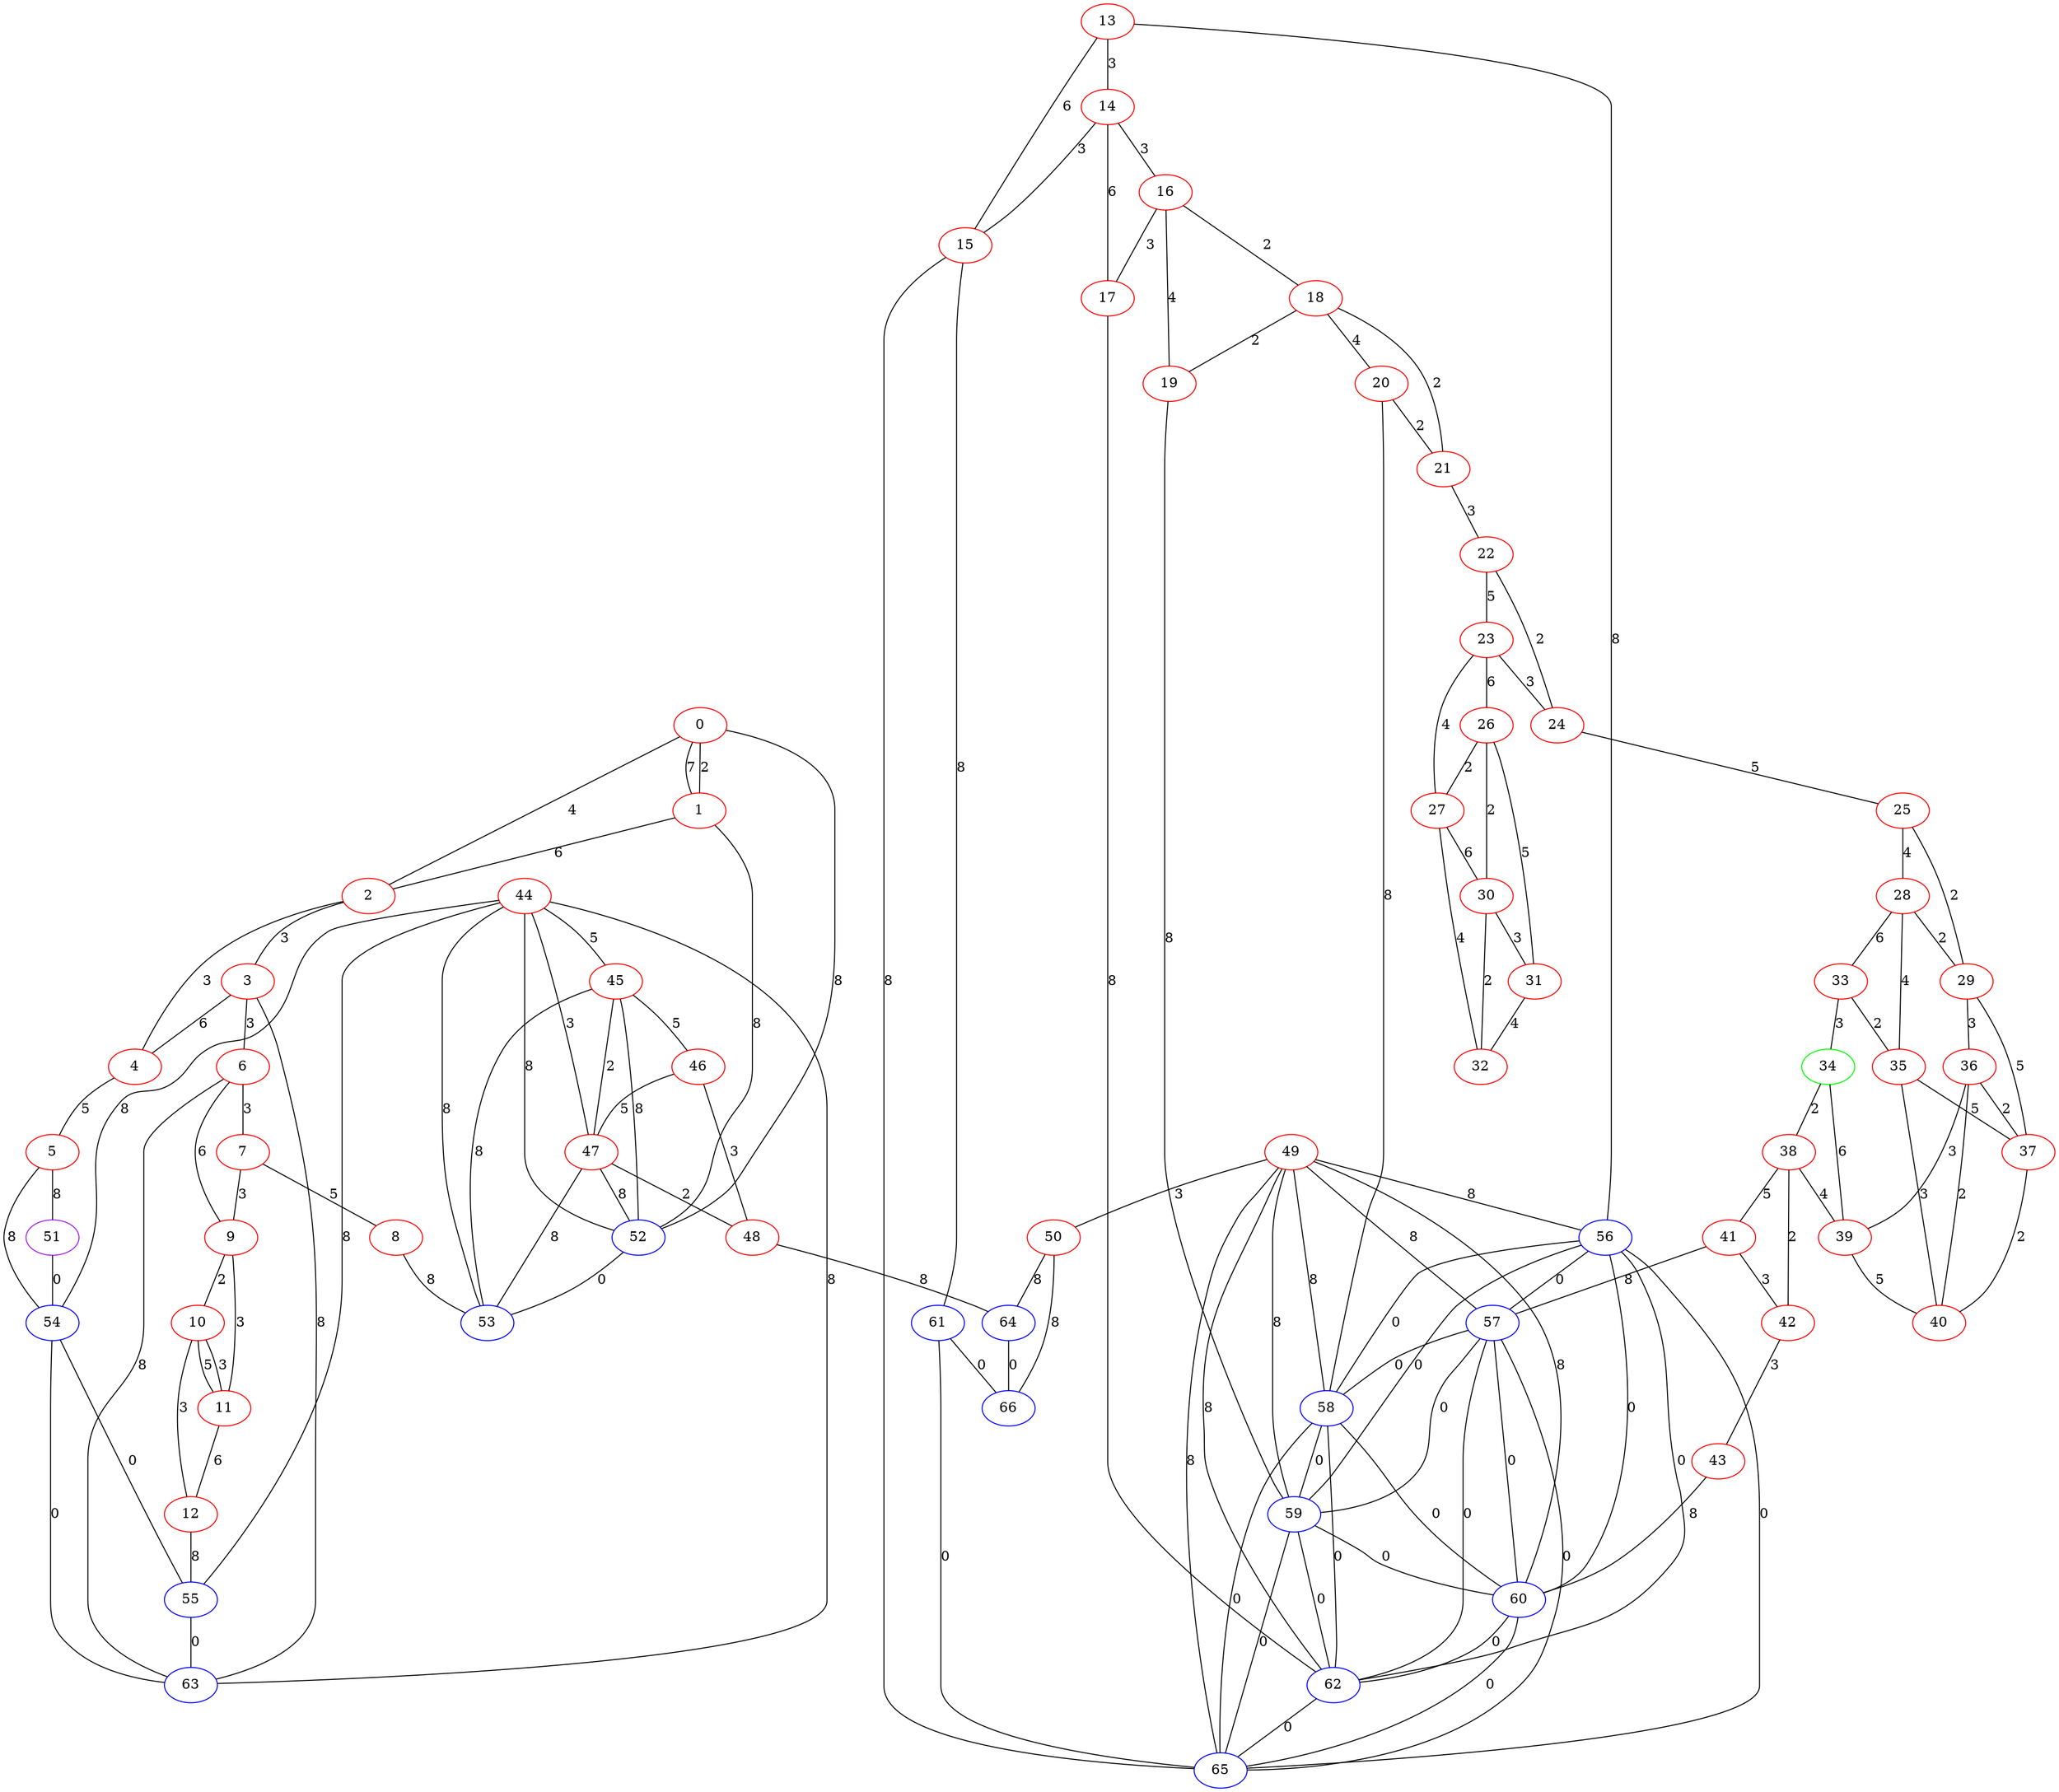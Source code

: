 graph "" {
0 [color=red, weight=1];
1 [color=red, weight=1];
2 [color=red, weight=1];
3 [color=red, weight=1];
4 [color=red, weight=1];
5 [color=red, weight=1];
6 [color=red, weight=1];
7 [color=red, weight=1];
8 [color=red, weight=1];
9 [color=red, weight=1];
10 [color=red, weight=1];
11 [color=red, weight=1];
12 [color=red, weight=1];
13 [color=red, weight=1];
14 [color=red, weight=1];
15 [color=red, weight=1];
16 [color=red, weight=1];
17 [color=red, weight=1];
18 [color=red, weight=1];
19 [color=red, weight=1];
20 [color=red, weight=1];
21 [color=red, weight=1];
22 [color=red, weight=1];
23 [color=red, weight=1];
24 [color=red, weight=1];
25 [color=red, weight=1];
26 [color=red, weight=1];
27 [color=red, weight=1];
28 [color=red, weight=1];
29 [color=red, weight=1];
30 [color=red, weight=1];
31 [color=red, weight=1];
32 [color=red, weight=1];
33 [color=red, weight=1];
34 [color=green, weight=2];
35 [color=red, weight=1];
36 [color=red, weight=1];
37 [color=red, weight=1];
38 [color=red, weight=1];
39 [color=red, weight=1];
40 [color=red, weight=1];
41 [color=red, weight=1];
42 [color=red, weight=1];
43 [color=red, weight=1];
44 [color=red, weight=1];
45 [color=red, weight=1];
46 [color=red, weight=1];
47 [color=red, weight=1];
48 [color=red, weight=1];
49 [color=red, weight=1];
50 [color=red, weight=1];
51 [color=purple, weight=4];
52 [color=blue, weight=3];
53 [color=blue, weight=3];
54 [color=blue, weight=3];
55 [color=blue, weight=3];
56 [color=blue, weight=3];
57 [color=blue, weight=3];
58 [color=blue, weight=3];
59 [color=blue, weight=3];
60 [color=blue, weight=3];
61 [color=blue, weight=3];
62 [color=blue, weight=3];
63 [color=blue, weight=3];
64 [color=blue, weight=3];
65 [color=blue, weight=3];
66 [color=blue, weight=3];
0 -- 1  [key=0, label=2];
0 -- 1  [key=1, label=7];
0 -- 2  [key=0, label=4];
0 -- 52  [key=0, label=8];
1 -- 2  [key=0, label=6];
1 -- 52  [key=0, label=8];
2 -- 3  [key=0, label=3];
2 -- 4  [key=0, label=3];
3 -- 4  [key=0, label=6];
3 -- 6  [key=0, label=3];
3 -- 63  [key=0, label=8];
4 -- 5  [key=0, label=5];
5 -- 51  [key=0, label=8];
5 -- 54  [key=0, label=8];
6 -- 9  [key=0, label=6];
6 -- 63  [key=0, label=8];
6 -- 7  [key=0, label=3];
7 -- 8  [key=0, label=5];
7 -- 9  [key=0, label=3];
8 -- 53  [key=0, label=8];
9 -- 10  [key=0, label=2];
9 -- 11  [key=0, label=3];
10 -- 11  [key=0, label=5];
10 -- 11  [key=1, label=3];
10 -- 12  [key=0, label=3];
11 -- 12  [key=0, label=6];
12 -- 55  [key=0, label=8];
13 -- 56  [key=0, label=8];
13 -- 14  [key=0, label=3];
13 -- 15  [key=0, label=6];
14 -- 16  [key=0, label=3];
14 -- 17  [key=0, label=6];
14 -- 15  [key=0, label=3];
15 -- 65  [key=0, label=8];
15 -- 61  [key=0, label=8];
16 -- 17  [key=0, label=3];
16 -- 18  [key=0, label=2];
16 -- 19  [key=0, label=4];
17 -- 62  [key=0, label=8];
18 -- 19  [key=0, label=2];
18 -- 20  [key=0, label=4];
18 -- 21  [key=0, label=2];
19 -- 59  [key=0, label=8];
20 -- 58  [key=0, label=8];
20 -- 21  [key=0, label=2];
21 -- 22  [key=0, label=3];
22 -- 24  [key=0, label=2];
22 -- 23  [key=0, label=5];
23 -- 24  [key=0, label=3];
23 -- 26  [key=0, label=6];
23 -- 27  [key=0, label=4];
24 -- 25  [key=0, label=5];
25 -- 28  [key=0, label=4];
25 -- 29  [key=0, label=2];
26 -- 31  [key=0, label=5];
26 -- 27  [key=0, label=2];
26 -- 30  [key=0, label=2];
27 -- 32  [key=0, label=4];
27 -- 30  [key=0, label=6];
28 -- 33  [key=0, label=6];
28 -- 35  [key=0, label=4];
28 -- 29  [key=0, label=2];
29 -- 36  [key=0, label=3];
29 -- 37  [key=0, label=5];
30 -- 32  [key=0, label=2];
30 -- 31  [key=0, label=3];
31 -- 32  [key=0, label=4];
33 -- 34  [key=0, label=3];
33 -- 35  [key=0, label=2];
34 -- 38  [key=0, label=2];
34 -- 39  [key=0, label=6];
35 -- 40  [key=0, label=3];
35 -- 37  [key=0, label=5];
36 -- 40  [key=0, label=2];
36 -- 37  [key=0, label=2];
36 -- 39  [key=0, label=3];
37 -- 40  [key=0, label=2];
38 -- 41  [key=0, label=5];
38 -- 42  [key=0, label=2];
38 -- 39  [key=0, label=4];
39 -- 40  [key=0, label=5];
41 -- 57  [key=0, label=8];
41 -- 42  [key=0, label=3];
42 -- 43  [key=0, label=3];
43 -- 60  [key=0, label=8];
44 -- 45  [key=0, label=5];
44 -- 47  [key=0, label=3];
44 -- 52  [key=0, label=8];
44 -- 53  [key=0, label=8];
44 -- 54  [key=0, label=8];
44 -- 55  [key=0, label=8];
44 -- 63  [key=0, label=8];
45 -- 52  [key=0, label=8];
45 -- 53  [key=0, label=8];
45 -- 46  [key=0, label=5];
45 -- 47  [key=0, label=2];
46 -- 48  [key=0, label=3];
46 -- 47  [key=0, label=5];
47 -- 48  [key=0, label=2];
47 -- 52  [key=0, label=8];
47 -- 53  [key=0, label=8];
48 -- 64  [key=0, label=8];
49 -- 65  [key=0, label=8];
49 -- 50  [key=0, label=3];
49 -- 56  [key=0, label=8];
49 -- 57  [key=0, label=8];
49 -- 58  [key=0, label=8];
49 -- 59  [key=0, label=8];
49 -- 60  [key=0, label=8];
49 -- 62  [key=0, label=8];
50 -- 64  [key=0, label=8];
50 -- 66  [key=0, label=8];
51 -- 54  [key=0, label=0];
52 -- 53  [key=0, label=0];
54 -- 63  [key=0, label=0];
54 -- 55  [key=0, label=0];
55 -- 63  [key=0, label=0];
56 -- 65  [key=0, label=0];
56 -- 57  [key=0, label=0];
56 -- 58  [key=0, label=0];
56 -- 59  [key=0, label=0];
56 -- 60  [key=0, label=0];
56 -- 62  [key=0, label=0];
57 -- 65  [key=0, label=0];
57 -- 58  [key=0, label=0];
57 -- 59  [key=0, label=0];
57 -- 60  [key=0, label=0];
57 -- 62  [key=0, label=0];
58 -- 65  [key=0, label=0];
58 -- 59  [key=0, label=0];
58 -- 60  [key=0, label=0];
58 -- 62  [key=0, label=0];
59 -- 65  [key=0, label=0];
59 -- 60  [key=0, label=0];
59 -- 62  [key=0, label=0];
60 -- 65  [key=0, label=0];
60 -- 62  [key=0, label=0];
61 -- 65  [key=0, label=0];
61 -- 66  [key=0, label=0];
62 -- 65  [key=0, label=0];
64 -- 66  [key=0, label=0];
}
